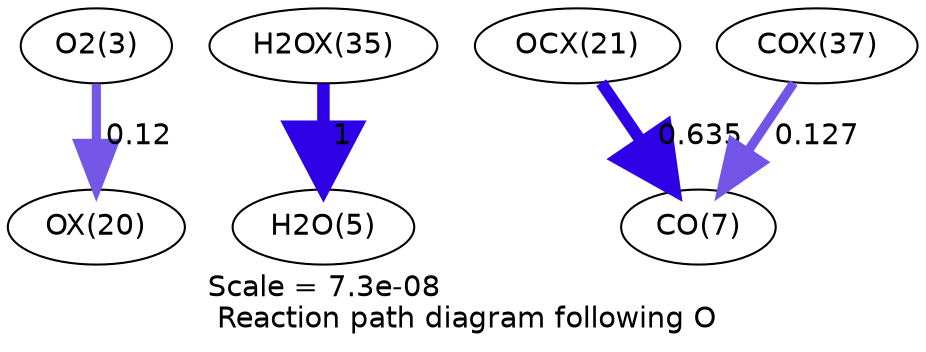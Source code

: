digraph reaction_paths {
center=1;
s5 -> s71[fontname="Helvetica", penwidth=4.4, arrowsize=2.2, color="0.7, 0.62, 0.9"
, label=" 0.12"];
s78 -> s7[fontname="Helvetica", penwidth=6, arrowsize=3, color="0.7, 1.5, 0.9"
, label=" 1"];
s72 -> s9[fontname="Helvetica", penwidth=5.66, arrowsize=2.83, color="0.7, 1.13, 0.9"
, label=" 0.635"];
s80 -> s9[fontname="Helvetica", penwidth=4.44, arrowsize=2.22, color="0.7, 0.627, 0.9"
, label=" 0.127"];
s5 [ fontname="Helvetica", label="O2(3)"];
s7 [ fontname="Helvetica", label="H2O(5)"];
s9 [ fontname="Helvetica", label="CO(7)"];
s71 [ fontname="Helvetica", label="OX(20)"];
s72 [ fontname="Helvetica", label="OCX(21)"];
s78 [ fontname="Helvetica", label="H2OX(35)"];
s80 [ fontname="Helvetica", label="COX(37)"];
 label = "Scale = 7.3e-08\l Reaction path diagram following O";
 fontname = "Helvetica";
}
